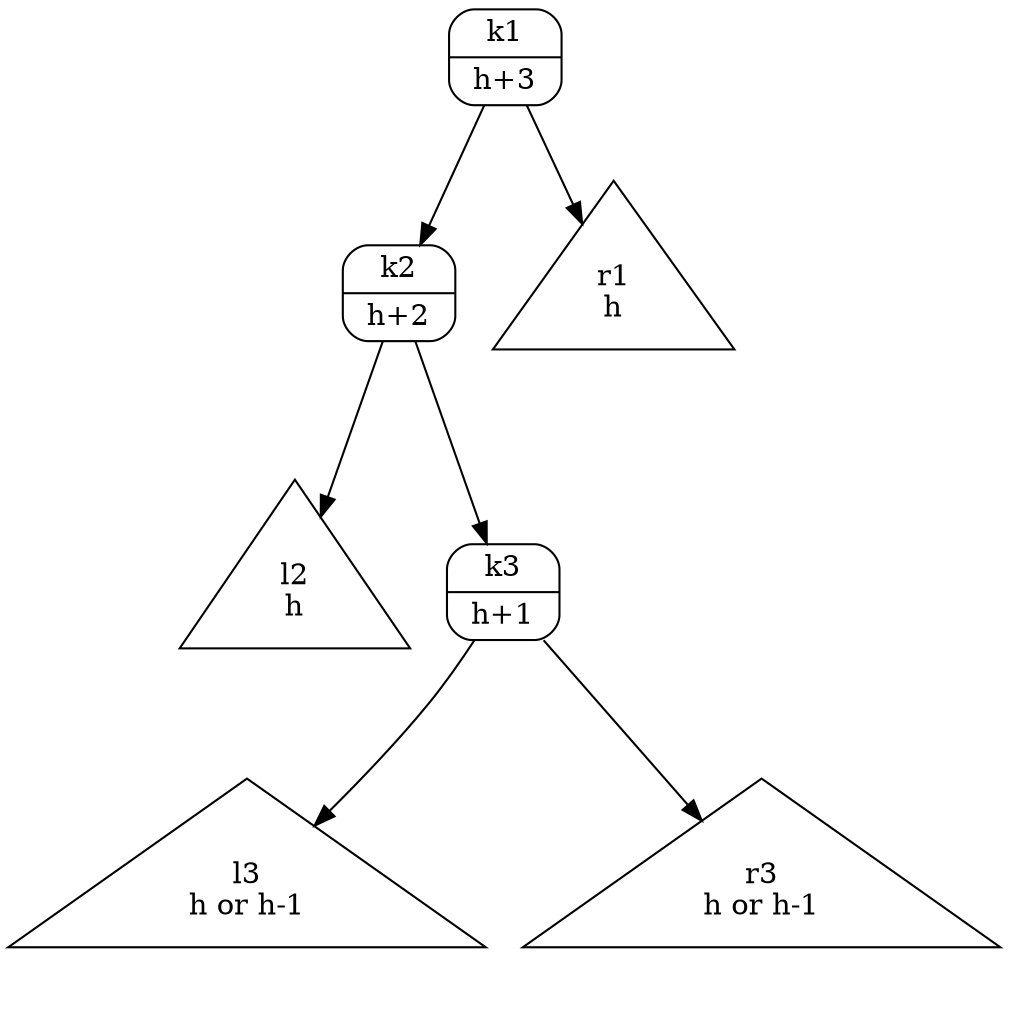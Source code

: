 digraph G {
    node [ ordering = out ];
    p [ shape = Mrecord, label = "{ k1 | h+3 }" ];
    p -> l1;
    p -> r1;
    l1 [ shape = Mrecord, label = "{ k2 | h+2 }" ];
    r1 [ shape = triangle, label = " r1 \n h " ];
    l1 -> l2;
    l1 -> r2;
    l2 [ shape = triangle, label = " l2 \n h " ];
    r2 [ shape = Mrecord, label = "{ k3 | h+1 }" ];
    r2 -> l3;    
    r2 -> r3;    
    l3 [ shape = triangle, label = " l3 \n h or h-1 " ];
    r3 [ shape = triangle, label = " r3 \n h or h-1 " ];
}
